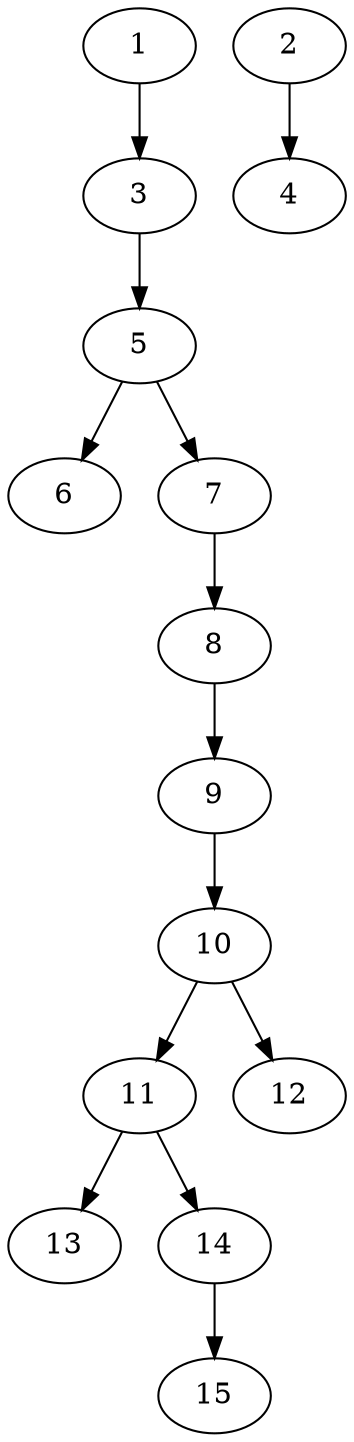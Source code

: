 // DAG (tier=1-easy, mode=data, n=15, ccr=0.311, fat=0.359, density=0.215, regular=0.770, jump=0.055, mindata=1048576, maxdata=8388608)
// DAG automatically generated by daggen at Sun Aug 24 16:33:32 2025
// /home/ermia/Project/Environments/daggen/bin/daggen --dot --ccr 0.311 --fat 0.359 --regular 0.770 --density 0.215 --jump 0.055 --mindata 1048576 --maxdata 8388608 -n 15 
digraph G {
  1 [size="115225653204344736", alpha="0.14", expect_size="57612826602172368"]
  1 -> 3 [size ="108233712730112"]
  2 [size="23488606252877584", alpha="0.00", expect_size="11744303126438792"]
  2 -> 4 [size ="436921394266112"]
  3 [size="17212698423859848", alpha="0.05", expect_size="8606349211929924"]
  3 -> 5 [size ="12200693465088"]
  4 [size="551819976244199424000", alpha="0.07", expect_size="275909988122099712000"]
  5 [size="1182461714607880", alpha="0.17", expect_size="591230857303940"]
  5 -> 6 [size ="115648445284352"]
  5 -> 7 [size ="115648445284352"]
  6 [size="107819727051563204608", alpha="0.14", expect_size="53909863525781602304"]
  7 [size="275560589821550368", alpha="0.02", expect_size="137780294910775184"]
  7 -> 8 [size ="339209143451648"]
  8 [size="405634181201905319936", alpha="0.04", expect_size="202817090600952659968"]
  8 -> 9 [size ="438375576240128"]
  9 [size="11196092598456796", alpha="0.11", expect_size="5598046299228398"]
  9 -> 10 [size ="287079137280000"]
  10 [size="1619234790828220", alpha="0.08", expect_size="809617395414110"]
  10 -> 11 [size ="113663633522688"]
  10 -> 12 [size ="113663633522688"]
  11 [size="3468353413277096", alpha="0.11", expect_size="1734176706638548"]
  11 -> 13 [size ="232180907245568"]
  11 -> 14 [size ="232180907245568"]
  12 [size="42913819710105583616", alpha="0.14", expect_size="21456909855052791808"]
  13 [size="4187106949071896576", alpha="0.12", expect_size="2093553474535948288"]
  14 [size="395502763814417", alpha="0.16", expect_size="197751381907208"]
  14 -> 15 [size ="16582902284288"]
  15 [size="2114353923651504", alpha="0.07", expect_size="1057176961825752"]
}